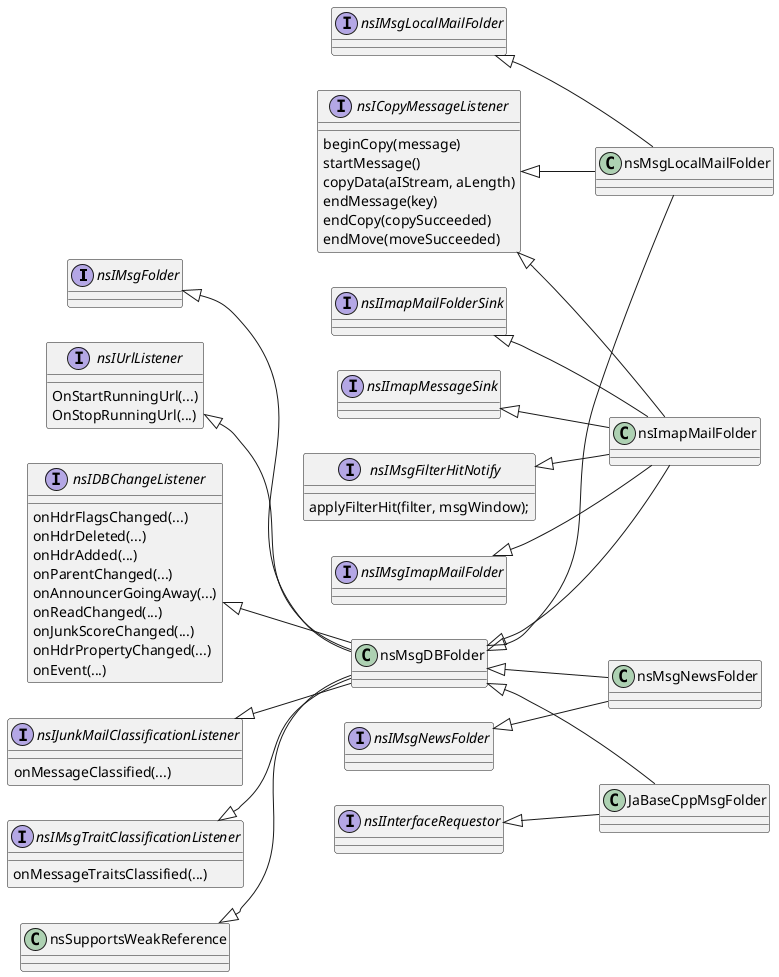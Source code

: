 @startuml
left to right direction

interface nsIMsgFolder
interface nsIMsgLocalMailFolder
interface nsIMsgImapMailFolder
interface nsIImapMailFolderSink
interface nsIImapMessageSink
interface nsIMsgNewsFolder
interface nsIInterfaceRequestor

interface nsICopyMessageListener {
  beginCopy(message)
  startMessage()
  copyData(aIStream, aLength)
  endMessage(key)
  endCopy(copySucceeded)
  endMove(moveSucceeded)
}

interface nsIUrlListener {
  OnStartRunningUrl(...)
  OnStopRunningUrl(...)
}

interface nsIDBChangeListener {
  onHdrFlagsChanged(...)
  onHdrDeleted(...)
  onHdrAdded(...)
  onParentChanged(...)
  onAnnouncerGoingAway(...)
  onReadChanged(...)
  onJunkScoreChanged(...)
  onHdrPropertyChanged(...)
  onEvent(...)
}

interface nsIMsgFilterHitNotify {
  applyFilterHit(filter, msgWindow);
}

interface nsIJunkMailClassificationListener {
  onMessageClassified(...)
}

interface nsIMsgTraitClassificationListener {
  onMessageTraitsClassified(...)
}

class nsMsgDBFolder
nsSupportsWeakReference <|-- nsMsgDBFolder
nsIMsgFolder <|-- nsMsgDBFolder
nsIDBChangeListener <|-- nsMsgDBFolder
nsIUrlListener <|-- nsMsgDBFolder
nsIJunkMailClassificationListener <|-- nsMsgDBFolder
nsIMsgTraitClassificationListener <|-- nsMsgDBFolder


class nsMsgLocalMailFolder
nsMsgDBFolder <|-- nsMsgLocalMailFolder
nsIMsgLocalMailFolder <|-- nsMsgLocalMailFolder
nsICopyMessageListener <|-- nsMsgLocalMailFolder


class nsImapMailFolder
nsMsgDBFolder <|-- nsImapMailFolder
nsIMsgImapMailFolder <|-- nsImapMailFolder
nsIImapMailFolderSink <|-- nsImapMailFolder
nsIImapMessageSink <|-- nsImapMailFolder
nsICopyMessageListener <|-- nsImapMailFolder
nsIMsgFilterHitNotify <|-- nsImapMailFolder

class nsMsgNewsFolder
nsMsgDBFolder <|-- nsMsgNewsFolder
nsIMsgNewsFolder <|-- nsMsgNewsFolder

class JaBaseCppMsgFolder
nsMsgDBFolder <|-- JaBaseCppMsgFolder
nsIInterfaceRequestor <|-- JaBaseCppMsgFolder

@enduml

